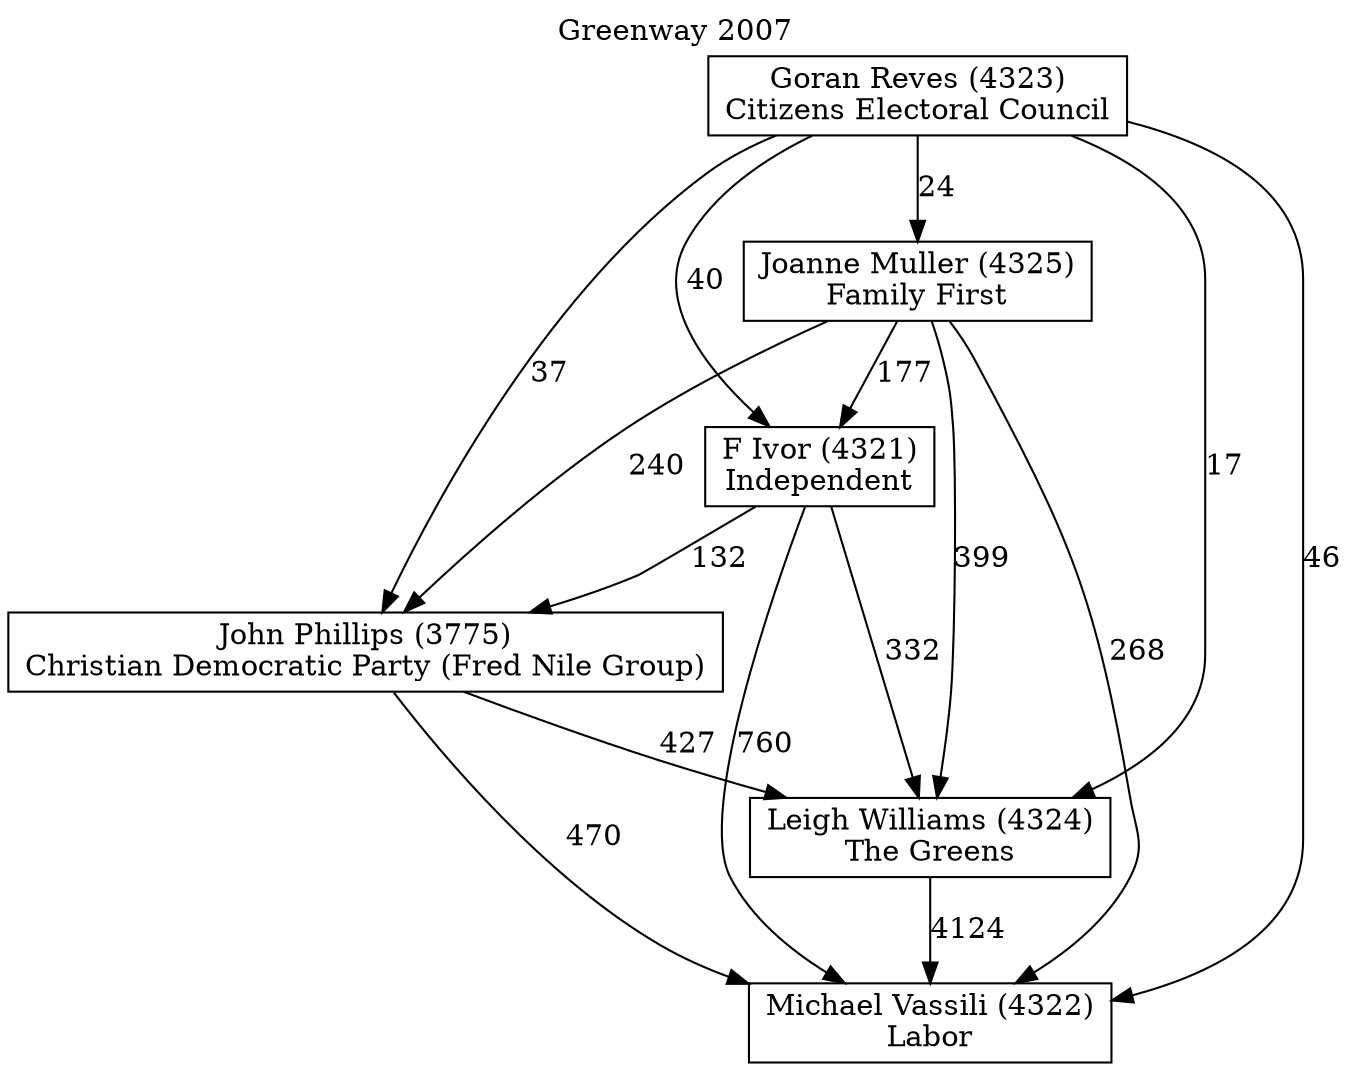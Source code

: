 // House preference flow
digraph "Michael Vassili (4322)_Greenway_2007" {
	graph [label="Greenway 2007" labelloc=t mclimit=10]
	node [shape=box]
	"F Ivor (4321)" [label="F Ivor (4321)
Independent"]
	"Goran Reves (4323)" [label="Goran Reves (4323)
Citizens Electoral Council"]
	"Joanne Muller (4325)" [label="Joanne Muller (4325)
Family First"]
	"John Phillips (3775)" [label="John Phillips (3775)
Christian Democratic Party (Fred Nile Group)"]
	"Leigh Williams (4324)" [label="Leigh Williams (4324)
The Greens"]
	"Michael Vassili (4322)" [label="Michael Vassili (4322)
Labor"]
	"F Ivor (4321)" -> "John Phillips (3775)" [label=132]
	"F Ivor (4321)" -> "Leigh Williams (4324)" [label=332]
	"F Ivor (4321)" -> "Michael Vassili (4322)" [label=760]
	"Goran Reves (4323)" -> "F Ivor (4321)" [label=40]
	"Goran Reves (4323)" -> "Joanne Muller (4325)" [label=24]
	"Goran Reves (4323)" -> "John Phillips (3775)" [label=37]
	"Goran Reves (4323)" -> "Leigh Williams (4324)" [label=17]
	"Goran Reves (4323)" -> "Michael Vassili (4322)" [label=46]
	"Joanne Muller (4325)" -> "F Ivor (4321)" [label=177]
	"Joanne Muller (4325)" -> "John Phillips (3775)" [label=240]
	"Joanne Muller (4325)" -> "Leigh Williams (4324)" [label=399]
	"Joanne Muller (4325)" -> "Michael Vassili (4322)" [label=268]
	"John Phillips (3775)" -> "Leigh Williams (4324)" [label=427]
	"John Phillips (3775)" -> "Michael Vassili (4322)" [label=470]
	"Leigh Williams (4324)" -> "Michael Vassili (4322)" [label=4124]
}

